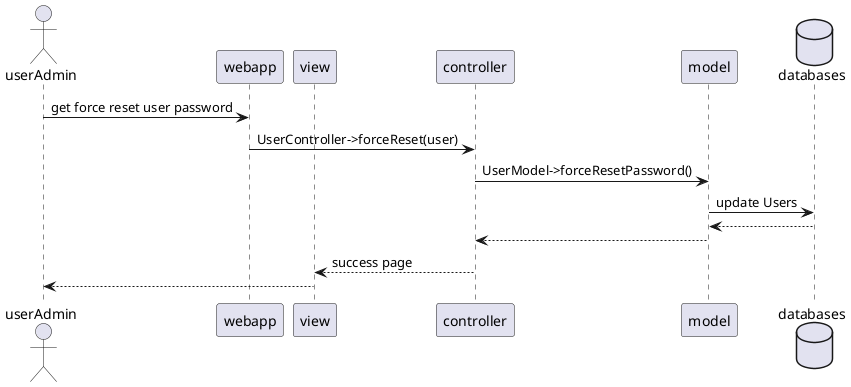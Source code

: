 @startuml

' reset password
actor  userAdmin
participant webapp
participant view
participant controller
participant model
database databases

userAdmin -> webapp : get force reset user password
webapp -> controller : UserController->forceReset(user)
controller -> model : UserModel->forceResetPassword()
model -> databases : update Users
databases --> model
model --> controller
controller --> view : success page
view --> userAdmin

@enduml
